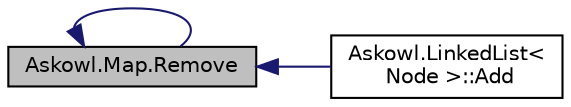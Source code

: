 digraph "Askowl.Map.Remove"
{
 // INTERACTIVE_SVG=YES
  bgcolor="transparent";
  edge [fontname="Helvetica",fontsize="10",labelfontname="Helvetica",labelfontsize="10"];
  node [fontname="Helvetica",fontsize="10",shape=record];
  rankdir="LR";
  Node12 [label="Askowl.Map.Remove",height=0.2,width=0.4,color="black", fillcolor="grey75", style="filled", fontcolor="black"];
  Node12 -> Node13 [dir="back",color="midnightblue",fontsize="10",style="solid",fontname="Helvetica"];
  Node13 [label="Askowl.LinkedList\<\l Node \>::Add",height=0.2,width=0.4,color="black",URL="$class_askowl_1_1_linked_list.html#a0fe255bc0541a198d77bef862b61b032",tooltip="Add an Item to a List "];
  Node12 -> Node12 [dir="back",color="midnightblue",fontsize="10",style="solid",fontname="Helvetica"];
}
